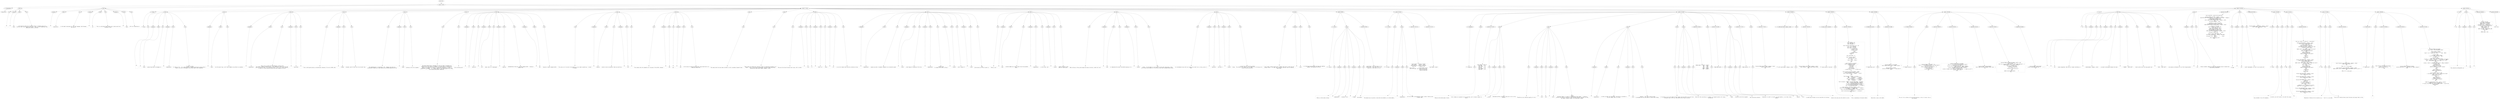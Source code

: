 digraph lpegNode {

node [fontname=Helvetica]
edge [style=dashed]

doc_0 [label="doc - 611"]


doc_0 -> { section_1}
{rank=same; section_1}

section_1 [label="section: 1-563"]


// END RANK doc_0

section_1 -> { header_2 prose_3 prose_4 section_5 section_6 section_7}
{rank=same; header_2 prose_3 prose_4 section_5 section_6 section_7}

header_2 [label="1 : Modeselektor"]

prose_3 [label="prose"]

prose_4 [label="prose"]

section_5 [label="section: 12-282"]

section_6 [label="section: 341-495"]

section_7 [label="section: 564-611"]


// END RANK section_1

header_2 -> leaf_8
leaf_8  [color=Gray,shape=rectangle,fontname=Inconsolata,label="* Modeselektor"]
// END RANK header_2

prose_3 -> { raw_9 prespace_10 literal_11 raw_12}
{rank=same; raw_9 prespace_10 literal_11 raw_12}

raw_9 [label="raw"]

prespace_10 [label="prespace"]

literal_11 [label="literal"]

raw_12 [label="raw"]


// END RANK prose_3

raw_9 -> leaf_13
leaf_13  [color=Gray,shape=rectangle,fontname=Inconsolata,label=""]
// END RANK raw_9

prespace_10 -> leaf_14
leaf_14  [color=Gray,shape=rectangle,fontname=Inconsolata,label=""]
// END RANK prespace_10

literal_11 -> leaf_15
leaf_15  [color=Gray,shape=rectangle,fontname=Inconsolata,label="femto"]
// END RANK literal_11

raw_12 -> leaf_16
leaf_16  [color=Gray,shape=rectangle,fontname=Inconsolata,label=" will hold all state for an terminal session, including setup of io,
the main event loop, teardown and exuent.  Soon, we will encapsulate that,
making the library re-entrant.
"]
// END RANK raw_12

prose_4 -> { prespace_17 literal_18 raw_19 prespace_20 literal_21 raw_22 prespace_23 literal_24 raw_25}
{rank=same; prespace_17 literal_18 raw_19 prespace_20 literal_21 raw_22 prespace_23 literal_24 raw_25}

prespace_17 [label="prespace"]

literal_18 [label="literal"]

raw_19 [label="raw"]

prespace_20 [label="prespace"]

literal_21 [label="literal"]

raw_22 [label="raw"]

prespace_23 [label="prespace"]

literal_24 [label="literal"]

raw_25 [label="raw"]


// END RANK prose_4

prespace_17 -> leaf_26
leaf_26  [color=Gray,shape=rectangle,fontname=Inconsolata,label=""]
// END RANK prespace_17

literal_18 -> leaf_27
leaf_27  [color=Gray,shape=rectangle,fontname=Inconsolata,label="modeselektor"]
// END RANK literal_18

raw_19 -> leaf_28
leaf_28  [color=Gray,shape=rectangle,fontname=Inconsolata,label=" is the modal interpreter for the repl language, which becomes
the core of"]
// END RANK raw_19

prespace_20 -> leaf_29
leaf_29  [color=Gray,shape=rectangle,fontname=Inconsolata,label=" "]
// END RANK prespace_20

literal_21 -> leaf_30
leaf_30  [color=Gray,shape=rectangle,fontname=Inconsolata,label="ed"]
// END RANK literal_21

raw_22 -> leaf_31
leaf_31  [color=Gray,shape=rectangle,fontname=Inconsolata,label=".  This is a glorified lookup table with a state switch and
a pointer to the"]
// END RANK raw_22

prespace_23 -> leaf_32
leaf_32  [color=Gray,shape=rectangle,fontname=Inconsolata,label=" "]
// END RANK prespace_23

literal_24 -> leaf_33
leaf_33  [color=Gray,shape=rectangle,fontname=Inconsolata,label="femto"]
// END RANK literal_24

raw_25 -> leaf_34
leaf_34  [color=Gray,shape=rectangle,fontname=Inconsolata,label="cell we're operating on.

"]
// END RANK raw_25

section_5 -> { header_35 prose_36 prose_37 prose_38 prose_39 prose_40 prose_41 prose_42 prose_43 prose_44 prose_45 prose_46 prose_47 prose_48 prose_49 prose_50 prose_51 prose_52 section_53 section_54 section_55 section_56 section_57 section_58 section_59}
{rank=same; header_35 prose_36 prose_37 prose_38 prose_39 prose_40 prose_41 prose_42 prose_43 prose_44 prose_45 prose_46 prose_47 prose_48 prose_49 prose_50 prose_51 prose_52 section_53 section_54 section_55 section_56 section_57 section_58 section_59}

header_35 [label="2 : Design"]

prose_36 [label="prose"]

prose_37 [label="prose"]

prose_38 [label="prose"]

prose_39 [label="prose"]

prose_40 [label="prose"]

prose_41 [label="prose"]

prose_42 [label="prose"]

prose_43 [label="prose"]

prose_44 [label="prose"]

prose_45 [label="prose"]

prose_46 [label="prose"]

prose_47 [label="prose"]

prose_48 [label="prose"]

prose_49 [label="prose"]

prose_50 [label="prose"]

prose_51 [label="prose"]

prose_52 [label="prose"]

section_53 [label="section: 84-95"]

section_54 [label="section: 96-119"]

section_55 [label="section: 120-183"]

section_56 [label="section: 184-194"]

section_57 [label="section: 195-267"]

section_58 [label="section: 268-282"]

section_59 [label="section: 283-340"]


// END RANK section_5

header_35 -> leaf_60
leaf_60  [color=Gray,shape=rectangle,fontname=Inconsolata,label="** Design"]
// END RANK header_35

prose_36 -> { raw_61 prespace_62 literal_63 raw_64 prespace_65 literal_66 raw_67}
{rank=same; raw_61 prespace_62 literal_63 raw_64 prespace_65 literal_66 raw_67}

raw_61 [label="raw"]

prespace_62 [label="prespace"]

literal_63 [label="literal"]

raw_64 [label="raw"]

prespace_65 [label="prespace"]

literal_66 [label="literal"]

raw_67 [label="raw"]


// END RANK prose_36

raw_61 -> leaf_68
leaf_68  [color=Gray,shape=rectangle,fontname=Inconsolata,label="

 "]
// END RANK raw_61

prespace_62 -> leaf_69
leaf_69  [color=Gray,shape=rectangle,fontname=Inconsolata,label=" "]
// END RANK prespace_62

literal_63 -> leaf_70
leaf_70  [color=Gray,shape=rectangle,fontname=Inconsolata,label="femto"]
// END RANK literal_63

raw_64 -> leaf_71
leaf_71  [color=Gray,shape=rectangle,fontname=Inconsolata,label=" passes keystrokes as messages to"]
// END RANK raw_64

prespace_65 -> leaf_72
leaf_72  [color=Gray,shape=rectangle,fontname=Inconsolata,label=" "]
// END RANK prespace_65

literal_66 -> leaf_73
leaf_73  [color=Gray,shape=rectangle,fontname=Inconsolata,label="modeselektor"]
// END RANK literal_66

raw_67 -> leaf_74
leaf_74  [color=Gray,shape=rectangle,fontname=Inconsolata,label=".  It does no writes
to stdout at all.  It is smart enough to categorize and parse various device
reports, but has no knowledge of why those reports were requested.
"]
// END RANK raw_67

prose_37 -> { prespace_75 literal_76 raw_77}
{rank=same; prespace_75 literal_76 raw_77}

prespace_75 [label="prespace"]

literal_76 [label="literal"]

raw_77 [label="raw"]


// END RANK prose_37

prespace_75 -> leaf_78
leaf_78  [color=Gray,shape=rectangle,fontname=Inconsolata,label=""]
// END RANK prespace_75

literal_76 -> leaf_79
leaf_79  [color=Gray,shape=rectangle,fontname=Inconsolata,label="femto"]
// END RANK literal_76

raw_77 -> leaf_80
leaf_80  [color=Gray,shape=rectangle,fontname=Inconsolata,label=" runs the event loop, so all other members are pulled in as modules.
"]
// END RANK raw_77

prose_38 -> { prespace_81 literal_82 raw_83 prespace_84 literal_85 raw_86}
{rank=same; prespace_81 literal_82 raw_83 prespace_84 literal_85 raw_86}

prespace_81 [label="prespace"]

literal_82 [label="literal"]

raw_83 [label="raw"]

prespace_84 [label="prespace"]

literal_85 [label="literal"]

raw_86 [label="raw"]


// END RANK prose_38

prespace_81 -> leaf_87
leaf_87  [color=Gray,shape=rectangle,fontname=Inconsolata,label=""]
// END RANK prespace_81

literal_82 -> leaf_88
leaf_88  [color=Gray,shape=rectangle,fontname=Inconsolata,label="modeselektor"]
// END RANK literal_82

raw_83 -> leaf_89
leaf_89  [color=Gray,shape=rectangle,fontname=Inconsolata,label=" takes care of system-level housekeeping: opening files
and sockets, keeping command history, fuzzy completion, and has its own eval
loop off the main track.  For evaluating lines, it will call a small executor,
so that in a little while we can put the user program in its own"]
// END RANK raw_83

prespace_84 -> leaf_90
leaf_90  [color=Gray,shape=rectangle,fontname=Inconsolata,label=" "]
// END RANK prespace_84

literal_85 -> leaf_91
leaf_91  [color=Gray,shape=rectangle,fontname=Inconsolata,label="LuaL_state"]
// END RANK literal_85

raw_86 -> leaf_92
leaf_92  [color=Gray,shape=rectangle,fontname=Inconsolata,label=".
"]
// END RANK raw_86

prose_39 -> { raw_93 prespace_94 literal_95 raw_96}
{rank=same; raw_93 prespace_94 literal_95 raw_96}

raw_93 [label="raw"]

prespace_94 [label="prespace"]

literal_95 [label="literal"]

raw_96 [label="raw"]


// END RANK prose_39

raw_93 -> leaf_97
leaf_97  [color=Gray,shape=rectangle,fontname=Inconsolata,label="
This is both good practice, and absolutely necessary if we are to REPL other"]
// END RANK raw_93

prespace_94 -> leaf_98
leaf_98  [color=Gray,shape=rectangle,fontname=Inconsolata,label=""]
// END RANK prespace_94

literal_95 -> leaf_99
leaf_99  [color=Gray,shape=rectangle,fontname=Inconsolata,label="bridge"]
// END RANK literal_95

raw_96 -> leaf_100
leaf_100  [color=Gray,shape=rectangle,fontname=Inconsolata,label=" programs, each of which has its own event loop.
"]
// END RANK raw_96

prose_40 -> { raw_101 prespace_102 literal_103 raw_104}
{rank=same; raw_101 prespace_102 literal_103 raw_104}

raw_101 [label="raw"]

prespace_102 [label="prespace"]

literal_103 [label="literal"]

raw_104 [label="raw"]


// END RANK prose_40

raw_101 -> leaf_105
leaf_105  [color=Gray,shape=rectangle,fontname=Inconsolata,label="
The implementation is essentially a VM.  Category and value are
successively looked up in jump tables and the method applied with the"]
// END RANK raw_101

prespace_102 -> leaf_106
leaf_106  [color=Gray,shape=rectangle,fontname=Inconsolata,label=" "]
// END RANK prespace_102

literal_103 -> leaf_107
leaf_107  [color=Gray,shape=rectangle,fontname=Inconsolata,label="modeS"]
// END RANK literal_103

raw_104 -> leaf_108
leaf_108  [color=Gray,shape=rectangle,fontname=Inconsolata,label="
instance as the first argument.
"]
// END RANK raw_104

prose_41 -> { raw_109}
{rank=same; raw_109}

raw_109 [label="raw"]


// END RANK prose_41

raw_109 -> leaf_110
leaf_110  [color=Gray,shape=rectangle,fontname=Inconsolata,label="
The state machine has to represent two sorts of state: the mode we're
operating in, and a buffer of commands.  Our mode engine is modeled after
emacs: rather than have some kind of flag that can be set to \"insert\",
\"navigate\", \"command\", or \"visual\", these will be modeled as swiching the
pointer to jump tables.  If a command needs to know which mode it's in, this
can be done with pointer comparison.
"]
// END RANK raw_109

prose_42 -> { raw_111 prespace_112 literal_113 raw_114 prespace_115 literal_116 raw_117 prespace_118 literal_119 raw_120 prespace_121 literal_122 raw_123}
{rank=same; raw_111 prespace_112 literal_113 raw_114 prespace_115 literal_116 raw_117 prespace_118 literal_119 raw_120 prespace_121 literal_122 raw_123}

raw_111 [label="raw"]

prespace_112 [label="prespace"]

literal_113 [label="literal"]

raw_114 [label="raw"]

prespace_115 [label="prespace"]

literal_116 [label="literal"]

raw_117 [label="raw"]

prespace_118 [label="prespace"]

literal_119 [label="literal"]

raw_120 [label="raw"]

prespace_121 [label="prespace"]

literal_122 [label="literal"]

raw_123 [label="raw"]


// END RANK prose_42

raw_111 -> leaf_124
leaf_124  [color=Gray,shape=rectangle,fontname=Inconsolata,label="
We're starting with"]
// END RANK raw_111

prespace_112 -> leaf_125
leaf_125  [color=Gray,shape=rectangle,fontname=Inconsolata,label=" "]
// END RANK prespace_112

literal_113 -> leaf_126
leaf_126  [color=Gray,shape=rectangle,fontname=Inconsolata,label="vi"]
// END RANK literal_113

raw_114 -> leaf_127
leaf_127  [color=Gray,shape=rectangle,fontname=Inconsolata,label=" mode and"]
// END RANK raw_114

prespace_115 -> leaf_128
leaf_128  [color=Gray,shape=rectangle,fontname=Inconsolata,label=" "]
// END RANK prespace_115

literal_116 -> leaf_129
leaf_129  [color=Gray,shape=rectangle,fontname=Inconsolata,label="nerf"]
// END RANK literal_116

raw_117 -> leaf_130
leaf_130  [color=Gray,shape=rectangle,fontname=Inconsolata,label=" mode, which is a lightweight"]
// END RANK raw_117

prespace_118 -> leaf_131
leaf_131  [color=Gray,shape=rectangle,fontname=Inconsolata,label=""]
// END RANK prespace_118

literal_119 -> leaf_132
leaf_132  [color=Gray,shape=rectangle,fontname=Inconsolata,label="readline"]
// END RANK literal_119

raw_120 -> leaf_133
leaf_133  [color=Gray,shape=rectangle,fontname=Inconsolata,label=" implementation that won't use the command buffer.  Issuing a
command like"]
// END RANK raw_120

prespace_121 -> leaf_134
leaf_134  [color=Gray,shape=rectangle,fontname=Inconsolata,label=" "]
// END RANK prespace_121

literal_122 -> leaf_135
leaf_135  [color=Gray,shape=rectangle,fontname=Inconsolata,label="d3w"]
// END RANK literal_122

raw_123 -> leaf_136
leaf_136  [color=Gray,shape=rectangle,fontname=Inconsolata,label=" requires a simple command buffer.
"]
// END RANK raw_123

prose_43 -> { raw_137 prespace_138 literal_139 raw_140 prespace_141 literal_142 raw_143}
{rank=same; raw_137 prespace_138 literal_139 raw_140 prespace_141 literal_142 raw_143}

raw_137 [label="raw"]

prespace_138 [label="prespace"]

literal_139 [label="literal"]

raw_140 [label="raw"]

prespace_141 [label="prespace"]

literal_142 [label="literal"]

raw_143 [label="raw"]


// END RANK prose_43

raw_137 -> leaf_144
leaf_144  [color=Gray,shape=rectangle,fontname=Inconsolata,label="
The syntax can't be tied to the semantics in any tighly-coupled way. I intend
to support"]
// END RANK raw_137

prespace_138 -> leaf_145
leaf_145  [color=Gray,shape=rectangle,fontname=Inconsolata,label=" "]
// END RANK prespace_138

literal_139 -> leaf_146
leaf_146  [color=Gray,shape=rectangle,fontname=Inconsolata,label="kakoune"]
// END RANK literal_139

raw_140 -> leaf_147
leaf_147  [color=Gray,shape=rectangle,fontname=Inconsolata,label=" syntax as soon as possible; there you would say"]
// END RANK raw_140

prespace_141 -> leaf_148
leaf_148  [color=Gray,shape=rectangle,fontname=Inconsolata,label=" "]
// END RANK prespace_141

literal_142 -> leaf_149
leaf_149  [color=Gray,shape=rectangle,fontname=Inconsolata,label="w3d"]
// END RANK literal_142

raw_143 -> leaf_150
leaf_150  [color=Gray,shape=rectangle,fontname=Inconsolata,label=".
"]
// END RANK raw_143

prose_44 -> { raw_151 prespace_152 literal_153 raw_154 prespace_155 literal_156 raw_157}
{rank=same; raw_151 prespace_152 literal_153 raw_154 prespace_155 literal_156 raw_157}

raw_151 [label="raw"]

prespace_152 [label="prespace"]

literal_153 [label="literal"]

raw_154 [label="raw"]

prespace_155 [label="prespace"]

literal_156 [label="literal"]

raw_157 [label="raw"]


// END RANK prose_44

raw_151 -> leaf_158
leaf_158  [color=Gray,shape=rectangle,fontname=Inconsolata,label="
This implies that the commands can't be aware of the buffer; because"]
// END RANK raw_151

prespace_152 -> leaf_159
leaf_159  [color=Gray,shape=rectangle,fontname=Inconsolata,label=" "]
// END RANK prespace_152

literal_153 -> leaf_160
leaf_160  [color=Gray,shape=rectangle,fontname=Inconsolata,label="d3w"]
// END RANK literal_153

raw_154 -> leaf_161
leaf_161  [color=Gray,shape=rectangle,fontname=Inconsolata,label="
and"]
// END RANK raw_154

prespace_155 -> leaf_162
leaf_162  [color=Gray,shape=rectangle,fontname=Inconsolata,label=" "]
// END RANK prespace_155

literal_156 -> leaf_163
leaf_163  [color=Gray,shape=rectangle,fontname=Inconsolata,label="w3d"]
// END RANK literal_156

raw_157 -> leaf_164
leaf_164  [color=Gray,shape=rectangle,fontname=Inconsolata,label=" are two ways of saying the same thing, they should end in an
identical method call.
"]
// END RANK raw_157

prose_45 -> { raw_165}
{rank=same; raw_165}

raw_165 [label="raw"]


// END RANK prose_45

raw_165 -> leaf_166
leaf_166  [color=Gray,shape=rectangle,fontname=Inconsolata,label="
This means when the time comes we handle it with a secondary dispatch layer.
"]
// END RANK raw_165

prose_46 -> { raw_167}
{rank=same; raw_167}

raw_167 [label="raw"]


// END RANK prose_46

raw_167 -> leaf_168
leaf_168  [color=Gray,shape=rectangle,fontname=Inconsolata,label="
There really are effectively arbitrary levels of indirection possible in an
editor.  This is why we must be absolutely consistent about everything
receiving the same tuple (modeS, category, value).
"]
// END RANK raw_167

prose_47 -> { raw_169 prespace_170 literal_171 raw_172 prespace_173 literal_174 raw_175 prespace_176 literal_177 raw_178}
{rank=same; raw_169 prespace_170 literal_171 raw_172 prespace_173 literal_174 raw_175 prespace_176 literal_177 raw_178}

raw_169 [label="raw"]

prespace_170 [label="prespace"]

literal_171 [label="literal"]

raw_172 [label="raw"]

prespace_173 [label="prespace"]

literal_174 [label="literal"]

raw_175 [label="raw"]

prespace_176 [label="prespace"]

literal_177 [label="literal"]

raw_178 [label="raw"]


// END RANK prose_47

raw_169 -> leaf_179
leaf_179  [color=Gray,shape=rectangle,fontname=Inconsolata,label="
They must also have the same return type, with is either"]
// END RANK raw_169

prespace_170 -> leaf_180
leaf_180  [color=Gray,shape=rectangle,fontname=Inconsolata,label=" "]
// END RANK prespace_170

literal_171 -> leaf_181
leaf_181  [color=Gray,shape=rectangle,fontname=Inconsolata,label="true"]
// END RANK literal_171

raw_172 -> leaf_182
leaf_182  [color=Gray,shape=rectangle,fontname=Inconsolata,label=" or"]
// END RANK raw_172

prespace_173 -> leaf_183
leaf_183  [color=Gray,shape=rectangle,fontname=Inconsolata,label=""]
// END RANK prespace_173

literal_174 -> leaf_184
leaf_184  [color=Gray,shape=rectangle,fontname=Inconsolata,label="false, err"]
// END RANK literal_174

raw_175 -> leaf_185
leaf_185  [color=Gray,shape=rectangle,fontname=Inconsolata,label="  where"]
// END RANK raw_175

prespace_176 -> leaf_186
leaf_186  [color=Gray,shape=rectangle,fontname=Inconsolata,label=" "]
// END RANK prespace_176

literal_177 -> leaf_187
leaf_187  [color=Gray,shape=rectangle,fontname=Inconsolata,label="err"]
// END RANK literal_177

raw_178 -> leaf_188
leaf_188  [color=Gray,shape=rectangle,fontname=Inconsolata,label=" is an error object which may be a primitive string.
"]
// END RANK raw_178

prose_48 -> { prespace_189 literal_190 raw_191 prespace_192 literal_193 raw_194 prespace_195 literal_196 raw_197 prespace_198 literal_199 raw_200 prespace_201 literal_202 raw_203}
{rank=same; prespace_189 literal_190 raw_191 prespace_192 literal_193 raw_194 prespace_195 literal_196 raw_197 prespace_198 literal_199 raw_200 prespace_201 literal_202 raw_203}

prespace_189 [label="prespace"]

literal_190 [label="literal"]

raw_191 [label="raw"]

prespace_192 [label="prespace"]

literal_193 [label="literal"]

raw_194 [label="raw"]

prespace_195 [label="prespace"]

literal_196 [label="literal"]

raw_197 [label="raw"]

prespace_198 [label="prespace"]

literal_199 [label="literal"]

raw_200 [label="raw"]

prespace_201 [label="prespace"]

literal_202 [label="literal"]

raw_203 [label="raw"]


// END RANK prose_48

prespace_189 -> leaf_204
leaf_204  [color=Gray,shape=rectangle,fontname=Inconsolata,label=""]
// END RANK prespace_189

literal_190 -> leaf_205
leaf_205  [color=Gray,shape=rectangle,fontname=Inconsolata,label="modeselektor"]
// END RANK literal_190

raw_191 -> leaf_206
leaf_206  [color=Gray,shape=rectangle,fontname=Inconsolata,label=" passes any edit or movement commands to an internally-owned"]
// END RANK raw_191

prespace_192 -> leaf_207
leaf_207  [color=Gray,shape=rectangle,fontname=Inconsolata,label=""]
// END RANK prespace_192

literal_193 -> leaf_208
leaf_208  [color=Gray,shape=rectangle,fontname=Inconsolata,label="txtbuf"]
// END RANK literal_193

raw_194 -> leaf_209
leaf_209  [color=Gray,shape=rectangle,fontname=Inconsolata,label=", which keeps all modeling of the line. "]
// END RANK raw_194

prespace_195 -> leaf_210
leaf_210  [color=Gray,shape=rectangle,fontname=Inconsolata,label=" "]
// END RANK prespace_195

literal_196 -> leaf_211
leaf_211  [color=Gray,shape=rectangle,fontname=Inconsolata,label="modeselektor"]
// END RANK literal_196

raw_197 -> leaf_212
leaf_212  [color=Gray,shape=rectangle,fontname=Inconsolata,label=" decides when
to repaint the screen, calling"]
// END RANK raw_197

prespace_198 -> leaf_213
leaf_213  [color=Gray,shape=rectangle,fontname=Inconsolata,label=" "]
// END RANK prespace_198

literal_199 -> leaf_214
leaf_214  [color=Gray,shape=rectangle,fontname=Inconsolata,label="rainbuf"]
// END RANK literal_199

raw_200 -> leaf_215
leaf_215  [color=Gray,shape=rectangle,fontname=Inconsolata,label=" with a region of"]
// END RANK raw_200

prespace_201 -> leaf_216
leaf_216  [color=Gray,shape=rectangle,fontname=Inconsolata,label=" "]
// END RANK prespace_201

literal_202 -> leaf_217
leaf_217  [color=Gray,shape=rectangle,fontname=Inconsolata,label="txtbuf"]
// END RANK literal_202

raw_203 -> leaf_218
leaf_218  [color=Gray,shape=rectangle,fontname=Inconsolata,label=" and
instructions as to how to paint it.
"]
// END RANK raw_203

prose_49 -> { raw_219 prespace_220 literal_221 raw_222 prespace_223 literal_224 raw_225 prespace_226 literal_227 raw_228}
{rank=same; raw_219 prespace_220 literal_221 raw_222 prespace_223 literal_224 raw_225 prespace_226 literal_227 raw_228}

raw_219 [label="raw"]

prespace_220 [label="prespace"]

literal_221 [label="literal"]

raw_222 [label="raw"]

prespace_223 [label="prespace"]

literal_224 [label="literal"]

raw_225 [label="raw"]

prespace_226 [label="prespace"]

literal_227 [label="literal"]

raw_228 [label="raw"]


// END RANK prose_49

raw_219 -> leaf_229
leaf_229  [color=Gray,shape=rectangle,fontname=Inconsolata,label="
There is one"]
// END RANK raw_219

prespace_220 -> leaf_230
leaf_230  [color=Gray,shape=rectangle,fontname=Inconsolata,label=" "]
// END RANK prespace_220

literal_221 -> leaf_231
leaf_231  [color=Gray,shape=rectangle,fontname=Inconsolata,label="deck"]
// END RANK literal_221

raw_222 -> leaf_232
leaf_232  [color=Gray,shape=rectangle,fontname=Inconsolata,label=" instance member per screen, which tiles the available
space. "]
// END RANK raw_222

prespace_223 -> leaf_233
leaf_233  [color=Gray,shape=rectangle,fontname=Inconsolata,label=" "]
// END RANK prespace_223

literal_224 -> leaf_234
leaf_234  [color=Gray,shape=rectangle,fontname=Inconsolata,label="modeselektor"]
// END RANK literal_224

raw_225 -> leaf_235
leaf_235  [color=Gray,shape=rectangle,fontname=Inconsolata,label=" is the writer, and"]
// END RANK raw_225

prespace_226 -> leaf_236
leaf_236  [color=Gray,shape=rectangle,fontname=Inconsolata,label=" "]
// END RANK prespace_226

literal_227 -> leaf_237
leaf_237  [color=Gray,shape=rectangle,fontname=Inconsolata,label="rainbuf"]
// END RANK literal_227

raw_228 -> leaf_238
leaf_238  [color=Gray,shape=rectangle,fontname=Inconsolata,label=" holds a pointer to the
table for read access.
"]
// END RANK raw_228

prose_50 -> { raw_239 prespace_240 literal_241 raw_242 prespace_243 literal_244 raw_245}
{rank=same; raw_239 prespace_240 literal_241 raw_242 prespace_243 literal_244 raw_245}

raw_239 [label="raw"]

prespace_240 [label="prespace"]

literal_241 [label="literal"]

raw_242 [label="raw"]

prespace_243 [label="prespace"]

literal_244 [label="literal"]

raw_245 [label="raw"]


// END RANK prose_50

raw_239 -> leaf_246
leaf_246  [color=Gray,shape=rectangle,fontname=Inconsolata,label="
When we have our fancy parse engine and quipu structure, txtbuf will call"]
// END RANK raw_239

prespace_240 -> leaf_247
leaf_247  [color=Gray,shape=rectangle,fontname=Inconsolata,label=""]
// END RANK prespace_240

literal_241 -> leaf_248
leaf_248  [color=Gray,shape=rectangle,fontname=Inconsolata,label="comb"]
// END RANK literal_241

raw_242 -> leaf_249
leaf_249  [color=Gray,shape=rectangle,fontname=Inconsolata,label=" to redecorate the syntax tree before passing it to"]
// END RANK raw_242

prespace_243 -> leaf_250
leaf_250  [color=Gray,shape=rectangle,fontname=Inconsolata,label=" "]
// END RANK prespace_243

literal_244 -> leaf_251
leaf_251  [color=Gray,shape=rectangle,fontname=Inconsolata,label="rainbuf"]
// END RANK literal_244

raw_245 -> leaf_252
leaf_252  [color=Gray,shape=rectangle,fontname=Inconsolata,label=" for
markup.  At the moment I'm just going to write some crude lexers, which
will be more than enough for Clu and Lua, which have straightforward syntax.
"]
// END RANK raw_245

prose_51 -> { raw_253 prespace_254 literal_255 raw_256 prespace_257 literal_258 raw_259}
{rank=same; raw_253 prespace_254 literal_255 raw_256 prespace_257 literal_258 raw_259}

raw_253 [label="raw"]

prespace_254 [label="prespace"]

literal_255 [label="literal"]

raw_256 [label="raw"]

prespace_257 [label="prespace"]

literal_258 [label="literal"]

raw_259 [label="raw"]


// END RANK prose_51

raw_253 -> leaf_260
leaf_260  [color=Gray,shape=rectangle,fontname=Inconsolata,label="
An intermediate step could just squeeze the txtbuf into a string, parse it
with"]
// END RANK raw_253

prespace_254 -> leaf_261
leaf_261  [color=Gray,shape=rectangle,fontname=Inconsolata,label=" "]
// END RANK prespace_254

literal_255 -> leaf_262
leaf_262  [color=Gray,shape=rectangle,fontname=Inconsolata,label="esplalier"]
// END RANK literal_255

raw_256 -> leaf_263
leaf_263  [color=Gray,shape=rectangle,fontname=Inconsolata,label=" and emit a"]
// END RANK raw_256

prespace_257 -> leaf_264
leaf_264  [color=Gray,shape=rectangle,fontname=Inconsolata,label=" "]
// END RANK prespace_257

literal_258 -> leaf_265
leaf_265  [color=Gray,shape=rectangle,fontname=Inconsolata,label="rainbuf"]
// END RANK literal_258

raw_259 -> leaf_266
leaf_266  [color=Gray,shape=rectangle,fontname=Inconsolata,label=" through the usual recursive method
lookup.  The problem isn't speed, not for a REPL, it's not having error
recovery parsing available.
"]
// END RANK raw_259

prose_52 -> { raw_267 prespace_268 literal_269 raw_270}
{rank=same; raw_267 prespace_268 literal_269 raw_270}

raw_267 [label="raw"]

prespace_268 [label="prespace"]

literal_269 [label="literal"]

raw_270 [label="raw"]


// END RANK prose_52

raw_267 -> leaf_271
leaf_271  [color=Gray,shape=rectangle,fontname=Inconsolata,label="
I will likely content myself with a grammar that kicks in when the user
presses return.  I'll want that to perform rewrites (such as removing
outer-level"]
// END RANK raw_267

prespace_268 -> leaf_272
leaf_272  [color=Gray,shape=rectangle,fontname=Inconsolata,label=" "]
// END RANK prespace_268

literal_269 -> leaf_273
leaf_273  [color=Gray,shape=rectangle,fontname=Inconsolata,label="local"]
// END RANK literal_269

raw_270 -> leaf_274
leaf_274  [color=Gray,shape=rectangle,fontname=Inconsolata,label="s to facilicate copy-pasting) and keep the readline
grammar from becoming too ad-hoc.

"]
// END RANK raw_270

section_53 -> { header_275 prose_276 codeblock_277}
{rank=same; header_275 prose_276 codeblock_277}

header_275 [label="4 : asserts"]

prose_276 [label="prose"]

codeblock_277 [label="code block 89-93"]


// END RANK section_53

header_275 -> leaf_278
leaf_278  [color=Gray,shape=rectangle,fontname=Inconsolata,label="**** asserts"]
// END RANK header_275

prose_276 -> { raw_279 prespace_280 literal_281 raw_282 prespace_283 literal_284 raw_285}
{rank=same; raw_279 prespace_280 literal_281 raw_282 prespace_283 literal_284 raw_285}

raw_279 [label="raw"]

prespace_280 [label="prespace"]

literal_281 [label="literal"]

raw_282 [label="raw"]

prespace_283 [label="prespace"]

literal_284 [label="literal"]

raw_285 [label="raw"]


// END RANK prose_276

raw_279 -> leaf_286
leaf_286  [color=Gray,shape=rectangle,fontname=Inconsolata,label="

  There is little sense running"]
// END RANK raw_279

prespace_280 -> leaf_287
leaf_287  [color=Gray,shape=rectangle,fontname=Inconsolata,label=" "]
// END RANK prespace_280

literal_281 -> leaf_288
leaf_288  [color=Gray,shape=rectangle,fontname=Inconsolata,label="modeselektor"]
// END RANK literal_281

raw_282 -> leaf_289
leaf_289  [color=Gray,shape=rectangle,fontname=Inconsolata,label=" outside of the"]
// END RANK raw_282

prespace_283 -> leaf_290
leaf_290  [color=Gray,shape=rectangle,fontname=Inconsolata,label=" "]
// END RANK prespace_283

literal_284 -> leaf_291
leaf_291  [color=Gray,shape=rectangle,fontname=Inconsolata,label="bridge"]
// END RANK literal_284

raw_285 -> leaf_292
leaf_292  [color=Gray,shape=rectangle,fontname=Inconsolata,label="
environment.
"]
// END RANK raw_285

codeblock_277 -> leaf_293
leaf_293  [color=Gray,shape=rectangle,fontname=Inconsolata,label="assert(meta, \"must have meta in _G\")
assert(write, \"must have write in _G\")
assert(ts, \"must have ts in _G\")"]
// END RANK codeblock_277

section_54 -> { header_294 prose_295 prose_296 codeblock_297 codeblock_298}
{rank=same; header_294 prose_295 prose_296 codeblock_297 codeblock_298}

header_294 [label="4 : includes"]

prose_295 [label="prose"]

prose_296 [label="prose"]

codeblock_297 [label="code block 103-113"]

codeblock_298 [label="code block 115-117"]


// END RANK section_54

header_294 -> leaf_299
leaf_299  [color=Gray,shape=rectangle,fontname=Inconsolata,label="**** includes"]
// END RANK header_294

prose_295 -> { raw_300}
{rank=same; raw_300}

raw_300 [label="raw"]


// END RANK prose_295

raw_300 -> leaf_301
leaf_301  [color=Gray,shape=rectangle,fontname=Inconsolata,label="

The easiest way to go mad in concurrent environments is to share memory.
"]
// END RANK raw_300

prose_296 -> { prespace_302 literal_303 raw_304}
{rank=same; prespace_302 literal_303 raw_304}

prespace_302 [label="prespace"]

literal_303 [label="literal"]

raw_304 [label="raw"]


// END RANK prose_296

prespace_302 -> leaf_305
leaf_305  [color=Gray,shape=rectangle,fontname=Inconsolata,label=""]
// END RANK prespace_302

literal_303 -> leaf_306
leaf_306  [color=Gray,shape=rectangle,fontname=Inconsolata,label="modeselektor"]
// END RANK literal_303

raw_304 -> leaf_307
leaf_307  [color=Gray,shape=rectangle,fontname=Inconsolata,label=" will own txtbuf, and eventually txtbuf, unless I come up with
a better idea.
"]
// END RANK raw_304

codeblock_297 -> leaf_308
leaf_308  [color=Gray,shape=rectangle,fontname=Inconsolata,label="local Txtbuf   = require \"txtbuf\"
local Resbuf    = require \"resbuf\"
local Historian = require \"historian\"
local Lex       = require \"lex\"

local concat         = assert(table.concat)
local sub, gsub, rep = assert(string.sub),
                       assert(string.gsub),
                       assert(string.rep)"]
// END RANK codeblock_297

codeblock_298 -> leaf_309
leaf_309  [color=Gray,shape=rectangle,fontname=Inconsolata,label="local ModeS = meta()"]
// END RANK codeblock_298

section_55 -> { header_310 prose_311 codeblock_312 prose_313 prose_314 prose_315 prose_316 prose_317 codeblock_318 prose_319 codeblock_320 prose_321 codeblock_322 prose_323 codeblock_324}
{rank=same; header_310 prose_311 codeblock_312 prose_313 prose_314 prose_315 prose_316 prose_317 codeblock_318 prose_319 codeblock_320 prose_321 codeblock_322 prose_323 codeblock_324}

header_310 [label="3 : Categories"]

prose_311 [label="prose"]

codeblock_312 [label="code block 124-132"]

prose_313 [label="prose"]

prose_314 [label="prose"]

prose_315 [label="prose"]

prose_316 [label="prose"]

prose_317 [label="prose"]

codeblock_318 [label="code block 153-160"]

prose_319 [label="prose"]

codeblock_320 [label="code block 164-166"]

prose_321 [label="prose"]

codeblock_322 [label="code block 171-173"]

prose_323 [label="prose"]

codeblock_324 [label="code block 177-181"]


// END RANK section_55

header_310 -> leaf_325
leaf_325  [color=Gray,shape=rectangle,fontname=Inconsolata,label="*** Categories"]
// END RANK header_310

prose_311 -> { raw_326}
{rank=same; raw_326}

raw_326 [label="raw"]


// END RANK prose_311

raw_326 -> leaf_327
leaf_327  [color=Gray,shape=rectangle,fontname=Inconsolata,label="

These are the broad types of event.
"]
// END RANK raw_326

codeblock_312 -> leaf_328
leaf_328  [color=Gray,shape=rectangle,fontname=Inconsolata,label="local ASCII  = meta {}
local NAV    = {}
local CTRL   = {}
local ALT    = {}
local FN     = {}
local MOUSE  = {}
local NYI    = {}"]
// END RANK codeblock_312

prose_313 -> { raw_329 prespace_330 literal_331 raw_332}
{rank=same; raw_329 prespace_330 literal_331 raw_332}

raw_329 [label="raw"]

prespace_330 [label="prespace"]

literal_331 [label="literal"]

raw_332 [label="raw"]


// END RANK prose_313

raw_329 -> leaf_333
leaf_333  [color=Gray,shape=rectangle,fontname=Inconsolata,label="
Color schemes are supposed to be one-and-done, and I strongly suspect we
have a"]
// END RANK raw_329

prespace_330 -> leaf_334
leaf_334  [color=Gray,shape=rectangle,fontname=Inconsolata,label=" "]
// END RANK prespace_330

literal_331 -> leaf_335
leaf_335  [color=Gray,shape=rectangle,fontname=Inconsolata,label="__concat"]
// END RANK literal_331

raw_332 -> leaf_336
leaf_336  [color=Gray,shape=rectangle,fontname=Inconsolata,label=" dominated workflow, although I have yet to turn on the
profiler.
"]
// END RANK raw_332

prose_314 -> { raw_337 prespace_338 literal_339 raw_340 prespace_341 literal_342 raw_343}
{rank=same; raw_337 prespace_338 literal_339 raw_340 prespace_341 literal_342 raw_343}

raw_337 [label="raw"]

prespace_338 [label="prespace"]

literal_339 [label="literal"]

raw_340 [label="raw"]

prespace_341 [label="prespace"]

literal_342 [label="literal"]

raw_343 [label="raw"]


// END RANK prose_314

raw_337 -> leaf_344
leaf_344  [color=Gray,shape=rectangle,fontname=Inconsolata,label="
Therefore we use reference equality for the"]
// END RANK raw_337

prespace_338 -> leaf_345
leaf_345  [color=Gray,shape=rectangle,fontname=Inconsolata,label=" "]
// END RANK prespace_338

literal_339 -> leaf_346
leaf_346  [color=Gray,shape=rectangle,fontname=Inconsolata,label="color"]
// END RANK literal_339

raw_340 -> leaf_347
leaf_347  [color=Gray,shape=rectangle,fontname=Inconsolata,label=" and"]
// END RANK raw_340

prespace_341 -> leaf_348
leaf_348  [color=Gray,shape=rectangle,fontname=Inconsolata,label=" "]
// END RANK prespace_341

literal_342 -> leaf_349
leaf_349  [color=Gray,shape=rectangle,fontname=Inconsolata,label="hints"]
// END RANK literal_342

raw_343 -> leaf_350
leaf_350  [color=Gray,shape=rectangle,fontname=Inconsolata,label=" tables.
Switching themes is a matter of repopulating those tables.  I intend to
isolate this within an instance so that multiple terminals can each run their
own theme, through a simple 'fat inheritance' method.
"]
// END RANK raw_343

prose_315 -> { prespace_351 literal_352 raw_353 prespace_354 italic_355 raw_356}
{rank=same; prespace_351 literal_352 raw_353 prespace_354 italic_355 raw_356}

prespace_351 [label="prespace"]

literal_352 [label="literal"]

raw_353 [label="raw"]

prespace_354 [label="prespace"]

italic_355 [label="italic"]

raw_356 [label="raw"]


// END RANK prose_315

prespace_351 -> leaf_357
leaf_357  [color=Gray,shape=rectangle,fontname=Inconsolata,label=""]
// END RANK prespace_351

literal_352 -> leaf_358
leaf_358  [color=Gray,shape=rectangle,fontname=Inconsolata,label="modeselektor"]
// END RANK literal_352

raw_353 -> leaf_359
leaf_359  [color=Gray,shape=rectangle,fontname=Inconsolata,label=" is what you might call hypermodal. Everything is isolated in
its own lookup, that is, we use"]
// END RANK raw_353

prespace_354 -> leaf_360
leaf_360  [color=Gray,shape=rectangle,fontname=Inconsolata,label=" "]
// END RANK prespace_354

italic_355 -> leaf_361
leaf_361  [color=Gray,shape=rectangle,fontname=Inconsolata,label="value"]
// END RANK italic_355

raw_356 -> leaf_362
leaf_362  [color=Gray,shape=rectangle,fontname=Inconsolata,label=" equality.  This lets us pass strings
as messages and use jump tables to resolve most things.
"]
// END RANK raw_356

prose_316 -> { raw_363}
{rank=same; raw_363}

raw_363 [label="raw"]


// END RANK prose_316

raw_363 -> leaf_364
leaf_364  [color=Gray,shape=rectangle,fontname=Inconsolata,label="
It typically runs at the speed of human fingers and can afford to be much less
efficient than it will be, even before the JIT gets involved.
"]
// END RANK raw_363

prose_317 -> { raw_365 prespace_366 literal_367 raw_368}
{rank=same; raw_365 prespace_366 literal_367 raw_368}

raw_365 [label="raw"]

prespace_366 [label="prespace"]

literal_367 [label="literal"]

raw_368 [label="raw"]


// END RANK prose_317

raw_365 -> leaf_369
leaf_369  [color=Gray,shape=rectangle,fontname=Inconsolata,label="
Note also that everything is a method, our dispatch pattern will always
include the"]
// END RANK raw_365

prespace_366 -> leaf_370
leaf_370  [color=Gray,shape=rectangle,fontname=Inconsolata,label=" "]
// END RANK prespace_366

literal_367 -> leaf_371
leaf_371  [color=Gray,shape=rectangle,fontname=Inconsolata,label="modeS"]
// END RANK literal_367

raw_368 -> leaf_372
leaf_372  [color=Gray,shape=rectangle,fontname=Inconsolata,label=" instance as the first argument.
"]
// END RANK raw_368

codeblock_318 -> leaf_373
leaf_373  [color=Gray,shape=rectangle,fontname=Inconsolata,label="ModeS.modes = { ASCII  = ASCII,
                NAV    = NAV,
                CTRL   = CTRL,
                ALT    = ALT,
                MOUSE  = MOUSE,
                NYI    = NYI }"]
// END RANK codeblock_318

prose_319 -> { raw_374}
{rank=same; raw_374}

raw_374 [label="raw"]


// END RANK prose_319

raw_374 -> leaf_375
leaf_375  [color=Gray,shape=rectangle,fontname=Inconsolata,label="
With some semi-constants:
"]
// END RANK raw_374

codeblock_320 -> leaf_376
leaf_376  [color=Gray,shape=rectangle,fontname=Inconsolata,label="ModeS.REPL_LINE = 2"]
// END RANK codeblock_320

prose_321 -> { raw_377 prespace_378 literal_379 raw_380}
{rank=same; raw_377 prespace_378 literal_379 raw_380}

raw_377 [label="raw"]

prespace_378 [label="prespace"]

literal_379 [label="literal"]

raw_380 [label="raw"]


// END RANK prose_321

raw_377 -> leaf_381
leaf_381  [color=Gray,shape=rectangle,fontname=Inconsolata,label="
Sometimes its useful to briefly override handlers, so we check values
against"]
// END RANK raw_377

prespace_378 -> leaf_382
leaf_382  [color=Gray,shape=rectangle,fontname=Inconsolata,label=" "]
// END RANK prespace_378

literal_379 -> leaf_383
leaf_383  [color=Gray,shape=rectangle,fontname=Inconsolata,label="special"]
// END RANK literal_379

raw_380 -> leaf_384
leaf_384  [color=Gray,shape=rectangle,fontname=Inconsolata,label=" first:
"]
// END RANK raw_380

codeblock_322 -> leaf_385
leaf_385  [color=Gray,shape=rectangle,fontname=Inconsolata,label="ModeS.special = {}"]
// END RANK codeblock_322

prose_323 -> { raw_386}
{rank=same; raw_386}

raw_386 [label="raw"]


// END RANK prose_323

raw_386 -> leaf_387
leaf_387  [color=Gray,shape=rectangle,fontname=Inconsolata,label="
A simple pass-through so we can see what we're missing.
"]
// END RANK raw_386

codeblock_324 -> leaf_388
leaf_388  [color=Gray,shape=rectangle,fontname=Inconsolata,label="function ModeS.default(modeS, category, value)
    return write(ts(value))
end"]
// END RANK codeblock_324

section_56 -> { header_389 prose_390 codeblock_391}
{rank=same; header_389 prose_390 codeblock_391}

header_389 [label="3 : self-insert(modeS, category, value)"]

prose_390 [label="prose"]

codeblock_391 [label="code block 188-192"]


// END RANK section_56

header_389 -> leaf_392
leaf_392  [color=Gray,shape=rectangle,fontname=Inconsolata,label="*** self-insert(modeS, category, value)"]
// END RANK header_389

prose_390 -> { raw_393}
{rank=same; raw_393}

raw_393 [label="raw"]


// END RANK prose_390

raw_393 -> leaf_394
leaf_394  [color=Gray,shape=rectangle,fontname=Inconsolata,label="

Inserts the value into the txtbuf at cursor.
"]
// END RANK raw_393

codeblock_391 -> leaf_395
leaf_395  [color=Gray,shape=rectangle,fontname=Inconsolata,label="function ModeS.insert(modeS, category, value)
    local success =  modeS.txtbuf:insert(value)
end"]
// END RANK codeblock_391

section_57 -> { header_396 prose_397 codeblock_398}
{rank=same; header_396 prose_397 codeblock_398}

header_396 [label="3 : status painter (colwrite)"]

prose_397 [label="prose"]

codeblock_398 [label="code block 199-265"]


// END RANK section_57

header_396 -> leaf_399
leaf_399  [color=Gray,shape=rectangle,fontname=Inconsolata,label="*** status painter (colwrite)"]
// END RANK header_396

prose_397 -> { raw_400}
{rank=same; raw_400}

raw_400 [label="raw"]


// END RANK prose_397

raw_400 -> leaf_401
leaf_401  [color=Gray,shape=rectangle,fontname=Inconsolata,label="

This is migrating to the paint module
"]
// END RANK raw_400

codeblock_398 -> leaf_402
leaf_402  [color=Gray,shape=rectangle,fontname=Inconsolata,label="local STATCOL = 81
local STAT_TOP = 1
local STAT_RUN = 2

local function colwrite(str, col, row)
   col = col or STATCOL
   row = row or STAT_TOP
   local dash = a.stash()
             .. a.cursor.hide()
             .. a.jump(row, col)
             .. a.erase.right()
             .. str
             .. a.pop()
             .. a.cursor.show()
   write(dash)
end

local STAT_ICON = \"◉ \"

local function tf(bool)
   if bool then
      return ts(\"t\", \"true\")
   else
      return ts(\"f\", \"false\")
   end
end

local function pr_mouse(m)
   return a.magenta(m.button) .. \": \"
      .. a.bright(m.kind) .. \" \"
      .. tf(m.shift) .. \" \"
      .. tf(m.meta) .. \" \"
      .. tf(m.ctrl) .. \" \"
      .. tf(m.moving) .. \" \"
      .. tf(m.scrolling) .. \" \"
      .. a.cyan(m.col) .. \",\" .. a.cyan(m.row)
end

local function mk_paint(fragment, shade)
   return function(category, action)
      return shade(category .. fragment .. action)
   end
end

local act_map = { MOUSE  = pr_mouse,
                  NAV    = mk_paint(\": \", a.italic),
                  CTRL   = mk_paint(\": \", c.field),
                  ALT    = mk_paint(\": \", a.underscore),
                  ASCII  = mk_paint(\": \", c.table),
                  NYI    = mk_paint(\": \", a.red)}

local icon_map = { MOUSE = mk_paint(STAT_ICON, c.userdata),
                   NAV   = mk_paint(STAT_ICON, a.magenta),
                   CTRL  = mk_paint(STAT_ICON, a.blue),
                   ALT   = mk_paint(STAT_ICON, c[\"function\"]),
                   ASCII = mk_paint(STAT_ICON, a.green),
                   NYI   = mk_paint(STAT_ICON .. \"! \", a.red) }

local function icon_paint(category, value)
   assert(icon_map[category], \"icon_paint NYI:\" .. category)
   if category == \"MOUSE\" then
      return colwrite(icon_map[category](\"\", pr_mouse(value)))
   end
   return colwrite(icon_map[category](\"\", ts(value)))
end"]
// END RANK codeblock_398

section_58 -> { header_403 prose_404 codeblock_405}
{rank=same; header_403 prose_404 codeblock_405}

header_403 [label="3 : ModeS:paint_row()"]

prose_404 [label="prose"]

codeblock_405 [label="code block 272-280"]


// END RANK section_58

header_403 -> leaf_406
leaf_406  [color=Gray,shape=rectangle,fontname=Inconsolata,label="*** ModeS:paint_row()"]
// END RANK header_403

prose_404 -> { raw_407}
{rank=same; raw_407}

raw_407 [label="raw"]


// END RANK prose_404

raw_407 -> leaf_408
leaf_408  [color=Gray,shape=rectangle,fontname=Inconsolata,label="

Does what it says on the label.
"]
// END RANK raw_407

codeblock_405 -> leaf_409
leaf_409  [color=Gray,shape=rectangle,fontname=Inconsolata,label="function ModeS.cur_col(modeS)
   return modeS.txtbuf.cursor + modeS.l_margin - 1
end

function ModeS.nl(modeS)
   write(a.col(modeS.l_margin).. a.jump.down(1))
end"]
// END RANK codeblock_405

section_59 -> { header_410 prose_411 codeblock_412 codeblock_413 codeblock_414 codeblock_415 codeblock_416}
{rank=same; header_410 prose_411 codeblock_412 codeblock_413 codeblock_414 codeblock_415 codeblock_416}

header_410 [label="3 : ModeS:write(str)"]

prose_411 [label="prose"]

codeblock_412 [label="code block 288-297"]

codeblock_413 [label="code block 300-311"]

codeblock_414 [label="code block 313-317"]

codeblock_415 [label="code block 318-332"]

codeblock_416 [label="code block 334-338"]


// END RANK section_59

header_410 -> leaf_417
leaf_417  [color=Gray,shape=rectangle,fontname=Inconsolata,label="*** ModeS:write(str)"]
// END RANK header_410

prose_411 -> { raw_418}
{rank=same; raw_418}

raw_418 [label="raw"]


// END RANK prose_411

raw_418 -> leaf_419
leaf_419  [color=Gray,shape=rectangle,fontname=Inconsolata,label="

  This will let us phase out the colwrite business in favor of actual tiles in
the terminal.
"]
// END RANK raw_418

codeblock_412 -> leaf_420
leaf_420  [color=Gray,shape=rectangle,fontname=Inconsolata,label="function ModeS.write(modeS, str)
   local nl = a.col(modeS.l_margin) .. a.jump.down(1)
   local phrase, num_subs
   phrase, num_subs = gsub(str, \"\\n\", nl)
   write(a.cursor.hide())
   write(phrase)
   write(a.cursor.show())
end"]
// END RANK codeblock_412

codeblock_413 -> leaf_421
leaf_421  [color=Gray,shape=rectangle,fontname=Inconsolata,label="function ModeS.paint_row(modeS)
   local lb = Lex.lua_thor(tostring(modeS.txtbuf))
   write(a.cursor.hide())
   write(a.erase.box(modeS.repl_top, modeS.l_margin,
                     modeS:replLine(), modeS.r_margin))
   write(a.jump(modeS.repl_top, modeS.l_margin))
   modeS:write(concat(lb))
   write(a.rc(modeS.txtbuf.cur_row + modeS.repl_top - 1, modeS:cur_col()))
   write(a.cursor.show())
end"]
// END RANK codeblock_413

codeblock_414 -> leaf_422
leaf_422  [color=Gray,shape=rectangle,fontname=Inconsolata,label="function ModeS.replLine(modeS)
   return modeS.repl_top + #modeS.txtbuf.lines - 1
end"]
// END RANK codeblock_414

codeblock_415 -> leaf_423
leaf_423  [color=Gray,shape=rectangle,fontname=Inconsolata,label="function ModeS.printResults(modeS, results, new)
   local rainbuf = {}
   local row = new and modeS.repl_top + 1 or modeS:replLine() + 1
   modeS:write(a.rc(row, modeS.l_margin))
   for i = 1, results.n do
      if results.frozen then
         rainbuf[i] = results[i]
      else
         rainbuf[i] = ts(results[i])
      end
   end
   modeS:write(concat(rainbuf, '   '))
end"]
// END RANK codeblock_415

codeblock_416 -> leaf_424
leaf_424  [color=Gray,shape=rectangle,fontname=Inconsolata,label="function ModeS.prompt(modeS)
   write(a.jump(modeS.repl_top, 1) .. \"👉 \")
end"]
// END RANK codeblock_416

section_6 -> { header_425 prose_426 prose_427 codeblock_428 prose_429 codeblock_430 section_431 section_432 section_433 section_434}
{rank=same; header_425 prose_426 prose_427 codeblock_428 prose_429 codeblock_430 section_431 section_432 section_433 section_434}

header_425 [label="2 : act"]

prose_426 [label="prose"]

prose_427 [label="prose"]

codeblock_428 [label="code block 351-383"]

prose_429 [label="prose"]

codeblock_430 [label="code block 387-391"]

section_431 [label="section: 394-400"]

section_432 [label="section: 401-474"]

section_433 [label="section: 475-495"]

section_434 [label="section: 496-563"]


// END RANK section_6

header_425 -> leaf_435
leaf_435  [color=Gray,shape=rectangle,fontname=Inconsolata,label="** act"]
// END RANK header_425

prose_426 -> { raw_436 prespace_437 literal_438 raw_439 prespace_440 literal_441 raw_442 prespace_443 literal_444 raw_445 prespace_446 literal_447 raw_448}
{rank=same; raw_436 prespace_437 literal_438 raw_439 prespace_440 literal_441 raw_442 prespace_443 literal_444 raw_445 prespace_446 literal_447 raw_448}

raw_436 [label="raw"]

prespace_437 [label="prespace"]

literal_438 [label="literal"]

raw_439 [label="raw"]

prespace_440 [label="prespace"]

literal_441 [label="literal"]

raw_442 [label="raw"]

prespace_443 [label="prespace"]

literal_444 [label="literal"]

raw_445 [label="raw"]

prespace_446 [label="prespace"]

literal_447 [label="literal"]

raw_448 [label="raw"]


// END RANK prose_426

raw_436 -> leaf_449
leaf_449  [color=Gray,shape=rectangle,fontname=Inconsolata,label="

 "]
// END RANK raw_436

prespace_437 -> leaf_450
leaf_450  [color=Gray,shape=rectangle,fontname=Inconsolata,label=" "]
// END RANK prespace_437

literal_438 -> leaf_451
leaf_451  [color=Gray,shape=rectangle,fontname=Inconsolata,label="act"]
// END RANK literal_438

raw_439 -> leaf_452
leaf_452  [color=Gray,shape=rectangle,fontname=Inconsolata,label=" simply dispatches. Note that our common interfaces is"]
// END RANK raw_439

prespace_440 -> leaf_453
leaf_453  [color=Gray,shape=rectangle,fontname=Inconsolata,label=""]
// END RANK prespace_440

literal_441 -> leaf_454
leaf_454  [color=Gray,shape=rectangle,fontname=Inconsolata,label="method(modeS, category, value)"]
// END RANK literal_441

raw_442 -> leaf_455
leaf_455  [color=Gray,shape=rectangle,fontname=Inconsolata,label=", we need to distinguish betwen the tuple"]
// END RANK raw_442

prespace_443 -> leaf_456
leaf_456  [color=Gray,shape=rectangle,fontname=Inconsolata,label=""]
// END RANK prespace_443

literal_444 -> leaf_457
leaf_457  [color=Gray,shape=rectangle,fontname=Inconsolata,label="(\"INSERT\", \"SHIFT-LEFT\")"]
// END RANK literal_444

raw_445 -> leaf_458
leaf_458  [color=Gray,shape=rectangle,fontname=Inconsolata,label=" (which could arrive from copy-paste) and"]
// END RANK raw_445

prespace_446 -> leaf_459
leaf_459  [color=Gray,shape=rectangle,fontname=Inconsolata,label=""]
// END RANK prespace_446

literal_447 -> leaf_460
leaf_460  [color=Gray,shape=rectangle,fontname=Inconsolata,label="(\"NAV\", \"SHIFT-LEFT\")"]
// END RANK literal_447

raw_448 -> leaf_461
leaf_461  [color=Gray,shape=rectangle,fontname=Inconsolata,label=" and preserve information for our fall-through method.
"]
// END RANK raw_448

prose_427 -> { prespace_462 literal_463 raw_464}
{rank=same; prespace_462 literal_463 raw_464}

prespace_462 [label="prespace"]

literal_463 [label="literal"]

raw_464 [label="raw"]


// END RANK prose_427

prespace_462 -> leaf_465
leaf_465  [color=Gray,shape=rectangle,fontname=Inconsolata,label=""]
// END RANK prespace_462

literal_463 -> leaf_466
leaf_466  [color=Gray,shape=rectangle,fontname=Inconsolata,label="act"]
// END RANK literal_463

raw_464 -> leaf_467
leaf_467  [color=Gray,shape=rectangle,fontname=Inconsolata,label=" always succeeds, meaning we need some metatable action to absorb and
log anything unexpected.
"]
// END RANK raw_464

codeblock_428 -> leaf_468
leaf_468  [color=Gray,shape=rectangle,fontname=Inconsolata,label="local assertfmt = assert(core.assertfmt)

function ModeS.act(modeS, category, value)
   assertfmt(modeS.modes[category], \"no category %s in modeS\", category)
   -- catch special handlers first
   if modeS.special[value] then
      return modeS.special[value](modeS, category, value)
   end
   icon_paint(category, value)

   -- Dispatch on value if possible
   if modeS.modes[category][value] then
      modeS.modes[category][value](modeS, category, value)

   -- otherwise fall back:
   elseif category == \"ASCII\" then
      -- hard coded for now
      modeS:insert(category, value)
   elseif category == \"NAV\" then
      if modeS.modes.NAV[value] then
         modeS.modes.NAV[value](modeS, category, value)
      else
         icon_paint(\"NYI\", \"NAV::\" .. value)
      end
   elseif category == \"MOUSE\" then
      colwrite(pr_mouse(value), STATCOL, STAT_RUN)
   else
      icon_paint(\"NYI\", category .. \":\" .. value)
   end
   return modeS:paint_row()
end"]
// END RANK codeblock_428

prose_429 -> { raw_469 prespace_470 literal_471 raw_472}
{rank=same; raw_469 prespace_470 literal_471 raw_472}

raw_469 [label="raw"]

prespace_470 [label="prespace"]

literal_471 [label="literal"]

raw_472 [label="raw"]


// END RANK prose_429

raw_469 -> leaf_473
leaf_473  [color=Gray,shape=rectangle,fontname=Inconsolata,label="
To keep"]
// END RANK raw_469

prespace_470 -> leaf_474
leaf_474  [color=Gray,shape=rectangle,fontname=Inconsolata,label=" "]
// END RANK prespace_470

literal_471 -> leaf_475
leaf_475  [color=Gray,shape=rectangle,fontname=Inconsolata,label="act"]
// END RANK literal_471

raw_472 -> leaf_476
leaf_476  [color=Gray,shape=rectangle,fontname=Inconsolata,label=" itself replaceable, we look it up on each call:
"]
// END RANK raw_472

codeblock_430 -> leaf_477
leaf_477  [color=Gray,shape=rectangle,fontname=Inconsolata,label="function ModeS.__call(modeS, category, value)
  return modeS:act(category, value)
end"]
// END RANK codeblock_430

section_431 -> { header_478 prose_479 prose_480}
{rank=same; header_478 prose_479 prose_480}

header_478 [label="3 : ASCII"]

prose_479 [label="prose"]

prose_480 [label="prose"]


// END RANK section_431

header_478 -> leaf_481
leaf_481  [color=Gray,shape=rectangle,fontname=Inconsolata,label="*** ASCII"]
// END RANK header_478

prose_479 -> { raw_482}
{rank=same; raw_482}

raw_482 [label="raw"]


// END RANK prose_479

raw_482 -> leaf_483
leaf_483  [color=Gray,shape=rectangle,fontname=Inconsolata,label="

Any printable 7 bit utf-8 sequence.
"]
// END RANK raw_482

prose_480 -> { raw_484}
{rank=same; raw_484}

raw_484 [label="raw"]


// END RANK prose_480

raw_484 -> leaf_485
leaf_485  [color=Gray,shape=rectangle,fontname=Inconsolata,label="
Currently just self-inserts, but watch this space...

"]
// END RANK raw_484

section_432 -> { header_486 prose_487 codeblock_488}
{rank=same; header_486 prose_487 codeblock_488}

header_486 [label="3 : NAV"]

prose_487 [label="prose"]

codeblock_488 [label="code block 403-472"]


// END RANK section_432

header_486 -> leaf_489
leaf_489  [color=Gray,shape=rectangle,fontname=Inconsolata,label="*** NAV"]
// END RANK header_486

prose_487 -> { raw_490}
{rank=same; raw_490}

raw_490 [label="raw"]


// END RANK prose_487

raw_490 -> leaf_491
leaf_491  [color=Gray,shape=rectangle,fontname=Inconsolata,label="
"]
// END RANK raw_490

codeblock_488 -> leaf_492
leaf_492  [color=Gray,shape=rectangle,fontname=Inconsolata,label="local up1, down1 = a.jump.up(), a.jump.down()

function NAV.UP(modeS, category, value)
   local inline = modeS.txtbuf:up()
   if not inline then
      local prev_result, linestash
      if tostring(modeS.txtbuf) ~= \"\"
         and modeS.hist.cursor > #modeS.hist then
         linestash = modeS.txtbuf
      end
      modeS.txtbuf, prev_result = modeS.hist:prev()
      if linestash then
         modeS.hist:append(linestash)
      end
      modeS:clearResult()
      if prev_result then
         modeS:printResults(prev_result)
      end
   else
      write(up1)
   end
   return modeS
end

function NAV.DOWN(modeS, category, value)
   local inline = modeS.txtbuf:down()
   if not inline then
      local next_p, next_result
      modeS.txtbuf, next_result, next_p = modeS.hist:next()
      if next_p then
         modeS.txtbuf = Txtbuf()
      end
      modeS:clearResult()
      if next_result then
         modeS:printResults(next_result)
      end
   else
      write(down1)
   end
   return modeS
end

function NAV.LEFT(modeS, category, value)
   return modeS.txtbuf:left()
end

function NAV.RIGHT(modeS, category, value)
   return modeS.txtbuf:right()
end

function NAV.RETURN(modeS, category, value)
   -- eval etc.
   modeS:nl()
   local more = modeS:eval()
   if not more then
     modeS.txtbuf = Txtbuf()
   end
   -- Question: is this wrong for an error?
   modeS.hist.cursor = modeS.hist.cursor + 1
end

function NAV.BACKSPACE(modeS, category, value)
   return modeS.txtbuf:d_back()
end

function NAV.DELETE(modeS, category, value)
   return modeS.txtbuf:d_fwd()
end"]
// END RANK codeblock_488

section_433 -> { header_493 prose_494 prose_495 codeblock_496}
{rank=same; header_493 prose_494 prose_495 codeblock_496}

header_493 [label="3 : CTRL"]

prose_494 [label="prose"]

prose_495 [label="prose"]

codeblock_496 [label="code block 481-493"]


// END RANK section_433

header_493 -> leaf_497
leaf_497  [color=Gray,shape=rectangle,fontname=Inconsolata,label="*** CTRL"]
// END RANK header_493

prose_494 -> { raw_498}
{rank=same; raw_498}

raw_498 [label="raw"]


// END RANK prose_494

raw_498 -> leaf_499
leaf_499  [color=Gray,shape=rectangle,fontname=Inconsolata,label="

Many/most of these will be re-used as e.g. \"^\" and \"$\" in vim mode.
"]
// END RANK raw_498

prose_495 -> { raw_500}
{rank=same; raw_500}

raw_500 [label="raw"]


// END RANK prose_495

raw_500 -> leaf_501
leaf_501  [color=Gray,shape=rectangle,fontname=Inconsolata,label="
Thus we will declare them as bare functions and assign them to slots.
"]
// END RANK raw_500

codeblock_496 -> leaf_502
leaf_502  [color=Gray,shape=rectangle,fontname=Inconsolata,label="local function cursor_begin(modeS, category, value)
   modeS.txtbuf.cursor = 1
end

CTRL[\"^A\"] = cursor_begin

local function cursor_end(modeS, category, value)
   modeS.txtbuf.cursor = #modeS.txtbuf.lines[modeS.txtbuf.cur_row] + 1
end

CTRL[\"^E\"] = cursor_end"]
// END RANK codeblock_496

section_434 -> { header_503 prose_504 codeblock_505 codeblock_506 codeblock_507}
{rank=same; header_503 prose_504 codeblock_505 codeblock_506 codeblock_507}

header_503 [label="3 : ModeS:eval()"]

prose_504 [label="prose"]

codeblock_505 [label="code block 499-504"]

codeblock_506 [label="code block 506-510"]

codeblock_507 [label="code block 512-561"]


// END RANK section_434

header_503 -> leaf_508
leaf_508  [color=Gray,shape=rectangle,fontname=Inconsolata,label="*** ModeS:eval()"]
// END RANK header_503

prose_504 -> { raw_509}
{rank=same; raw_509}

raw_509 [label="raw"]


// END RANK prose_504

raw_509 -> leaf_510
leaf_510  [color=Gray,shape=rectangle,fontname=Inconsolata,label="

"]
// END RANK raw_509

codeblock_505 -> leaf_511
leaf_511  [color=Gray,shape=rectangle,fontname=Inconsolata,label="local function gatherResults(success, ...)
  local n = select('#', ...)
  return success, { n = n, ... }
end"]
// END RANK codeblock_505

codeblock_506 -> leaf_512
leaf_512  [color=Gray,shape=rectangle,fontname=Inconsolata,label="function ModeS.clearResult(modeS)
   write(a.erase.box(3, 1, modeS.max_row, modeS.r_margin))
end"]
// END RANK codeblock_506

codeblock_507 -> leaf_513
leaf_513  [color=Gray,shape=rectangle,fontname=Inconsolata,label="function ModeS.eval(modeS)
   local chunk = tostring(modeS.txtbuf)

   local success, results
   -- first we prefix return
   local f, err = loadstring('return ' .. chunk, 'REPL')

   if not f then
      -- try again without return
      f, err = loadstring(chunk, 'REPL')
   end
   if not f then
      local head = sub(chunk, 1, 1)
      if head == \"=\" then -- take pity on old-school Lua hackers
         f, err = loadstring('return ' .. sub(chunk,2), 'REPL')
      end -- more special REPL prefix soon: /, ?, >(?)
   end
   if f then
      success, results = gatherResults(xpcall(f, debug.traceback))
      if success then
      -- successful call
         modeS:clearResult()
         if results.n > 0 then
            modeS:printResults(results, success)
         end
      else
      -- error
         modeS:clearResult()
         modeS:write(results[1])
      end
   else
      if err:match \"'<eof>'$\" then
         -- Lua expects some more input, advance the txtbuf
         modeS.txtbuf:advance()
         write(a.col(1) .. \"...\")
         return true
      else
         modeS:clearResult()
         modeS:write(err)
         -- pass through to default.
      end
   end

   modeS.hist:append(modeS.txtbuf, results, success)
   modeS.hist.cursor = #modeS.hist
   if success then modeS.hist.results[modeS.txtbuf] = results end
   modeS:prompt()
end"]
// END RANK codeblock_507

section_7 -> { header_514 prose_515 codeblock_516 codeblock_517}
{rank=same; header_514 prose_515 codeblock_516 codeblock_517}

header_514 [label="2 : new"]

prose_515 [label="prose"]

codeblock_516 [label="code block 568-583"]

codeblock_517 [label="code block 585-587"]


// END RANK section_7

header_514 -> leaf_518
leaf_518  [color=Gray,shape=rectangle,fontname=Inconsolata,label="** new"]
// END RANK header_514

prose_515 -> { raw_519 prespace_520 literal_521 raw_522}
{rank=same; raw_519 prespace_520 literal_521 raw_522}

raw_519 [label="raw"]

prespace_520 [label="prespace"]

literal_521 [label="literal"]

raw_522 [label="raw"]


// END RANK prose_515

raw_519 -> leaf_523
leaf_523  [color=Gray,shape=rectangle,fontname=Inconsolata,label="

This should be configurable via"]
// END RANK raw_519

prespace_520 -> leaf_524
leaf_524  [color=Gray,shape=rectangle,fontname=Inconsolata,label=" "]
// END RANK prespace_520

literal_521 -> leaf_525
leaf_525  [color=Gray,shape=rectangle,fontname=Inconsolata,label="cfg"]
// END RANK literal_521

raw_522 -> leaf_526
leaf_526  [color=Gray,shape=rectangle,fontname=Inconsolata,label=".
"]
// END RANK raw_522

codeblock_516 -> leaf_527
leaf_527  [color=Gray,shape=rectangle,fontname=Inconsolata,label="function new(cfg)
  local modeS = meta(ModeS)
  modeS.txtbuf = Txtbuf()
  modeS.hist  = Historian()
  modeS.hist.cursor = #modeS.hist + 1
  -- this will be more complex but
  modeS.l_margin = 4
  modeS.r_margin = 80
  modeS.row = 2
  modeS.repl_top  = ModeS.REPL_LINE
  return modeS
end

ModeS.idEst = new"]
// END RANK codeblock_516

codeblock_517 -> leaf_528
leaf_528  [color=Gray,shape=rectangle,fontname=Inconsolata,label="return new"]
// END RANK codeblock_517


}
